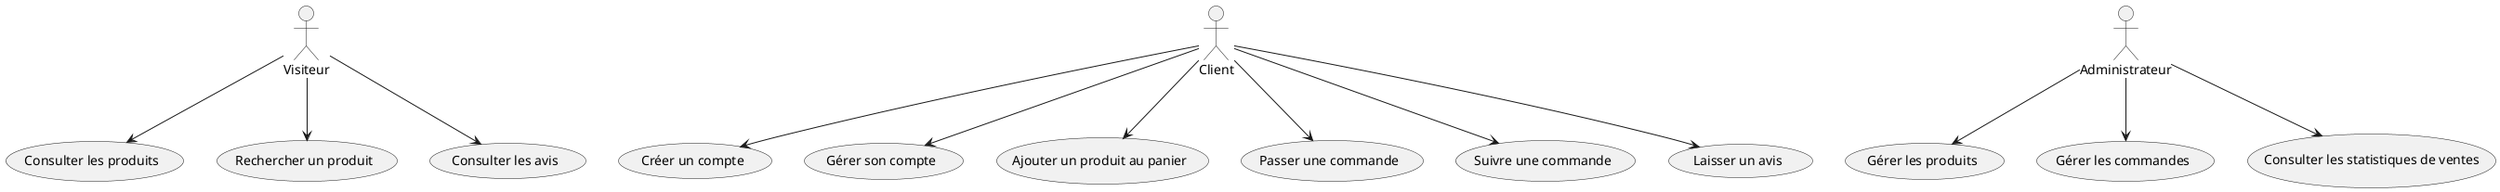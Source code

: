 @startuml
actor Visiteur
actor Client
actor Administrateur

Visiteur --> (Consulter les produits)
Visiteur --> (Rechercher un produit)
Visiteur --> (Consulter les avis)

Client --> (Créer un compte)
Client --> (Gérer son compte)
Client --> (Ajouter un produit au panier)
Client --> (Passer une commande)
Client --> (Suivre une commande)
Client --> (Laisser un avis)

Administrateur --> (Gérer les produits)
Administrateur --> (Gérer les commandes)
Administrateur --> (Consulter les statistiques de ventes)

@enduml
